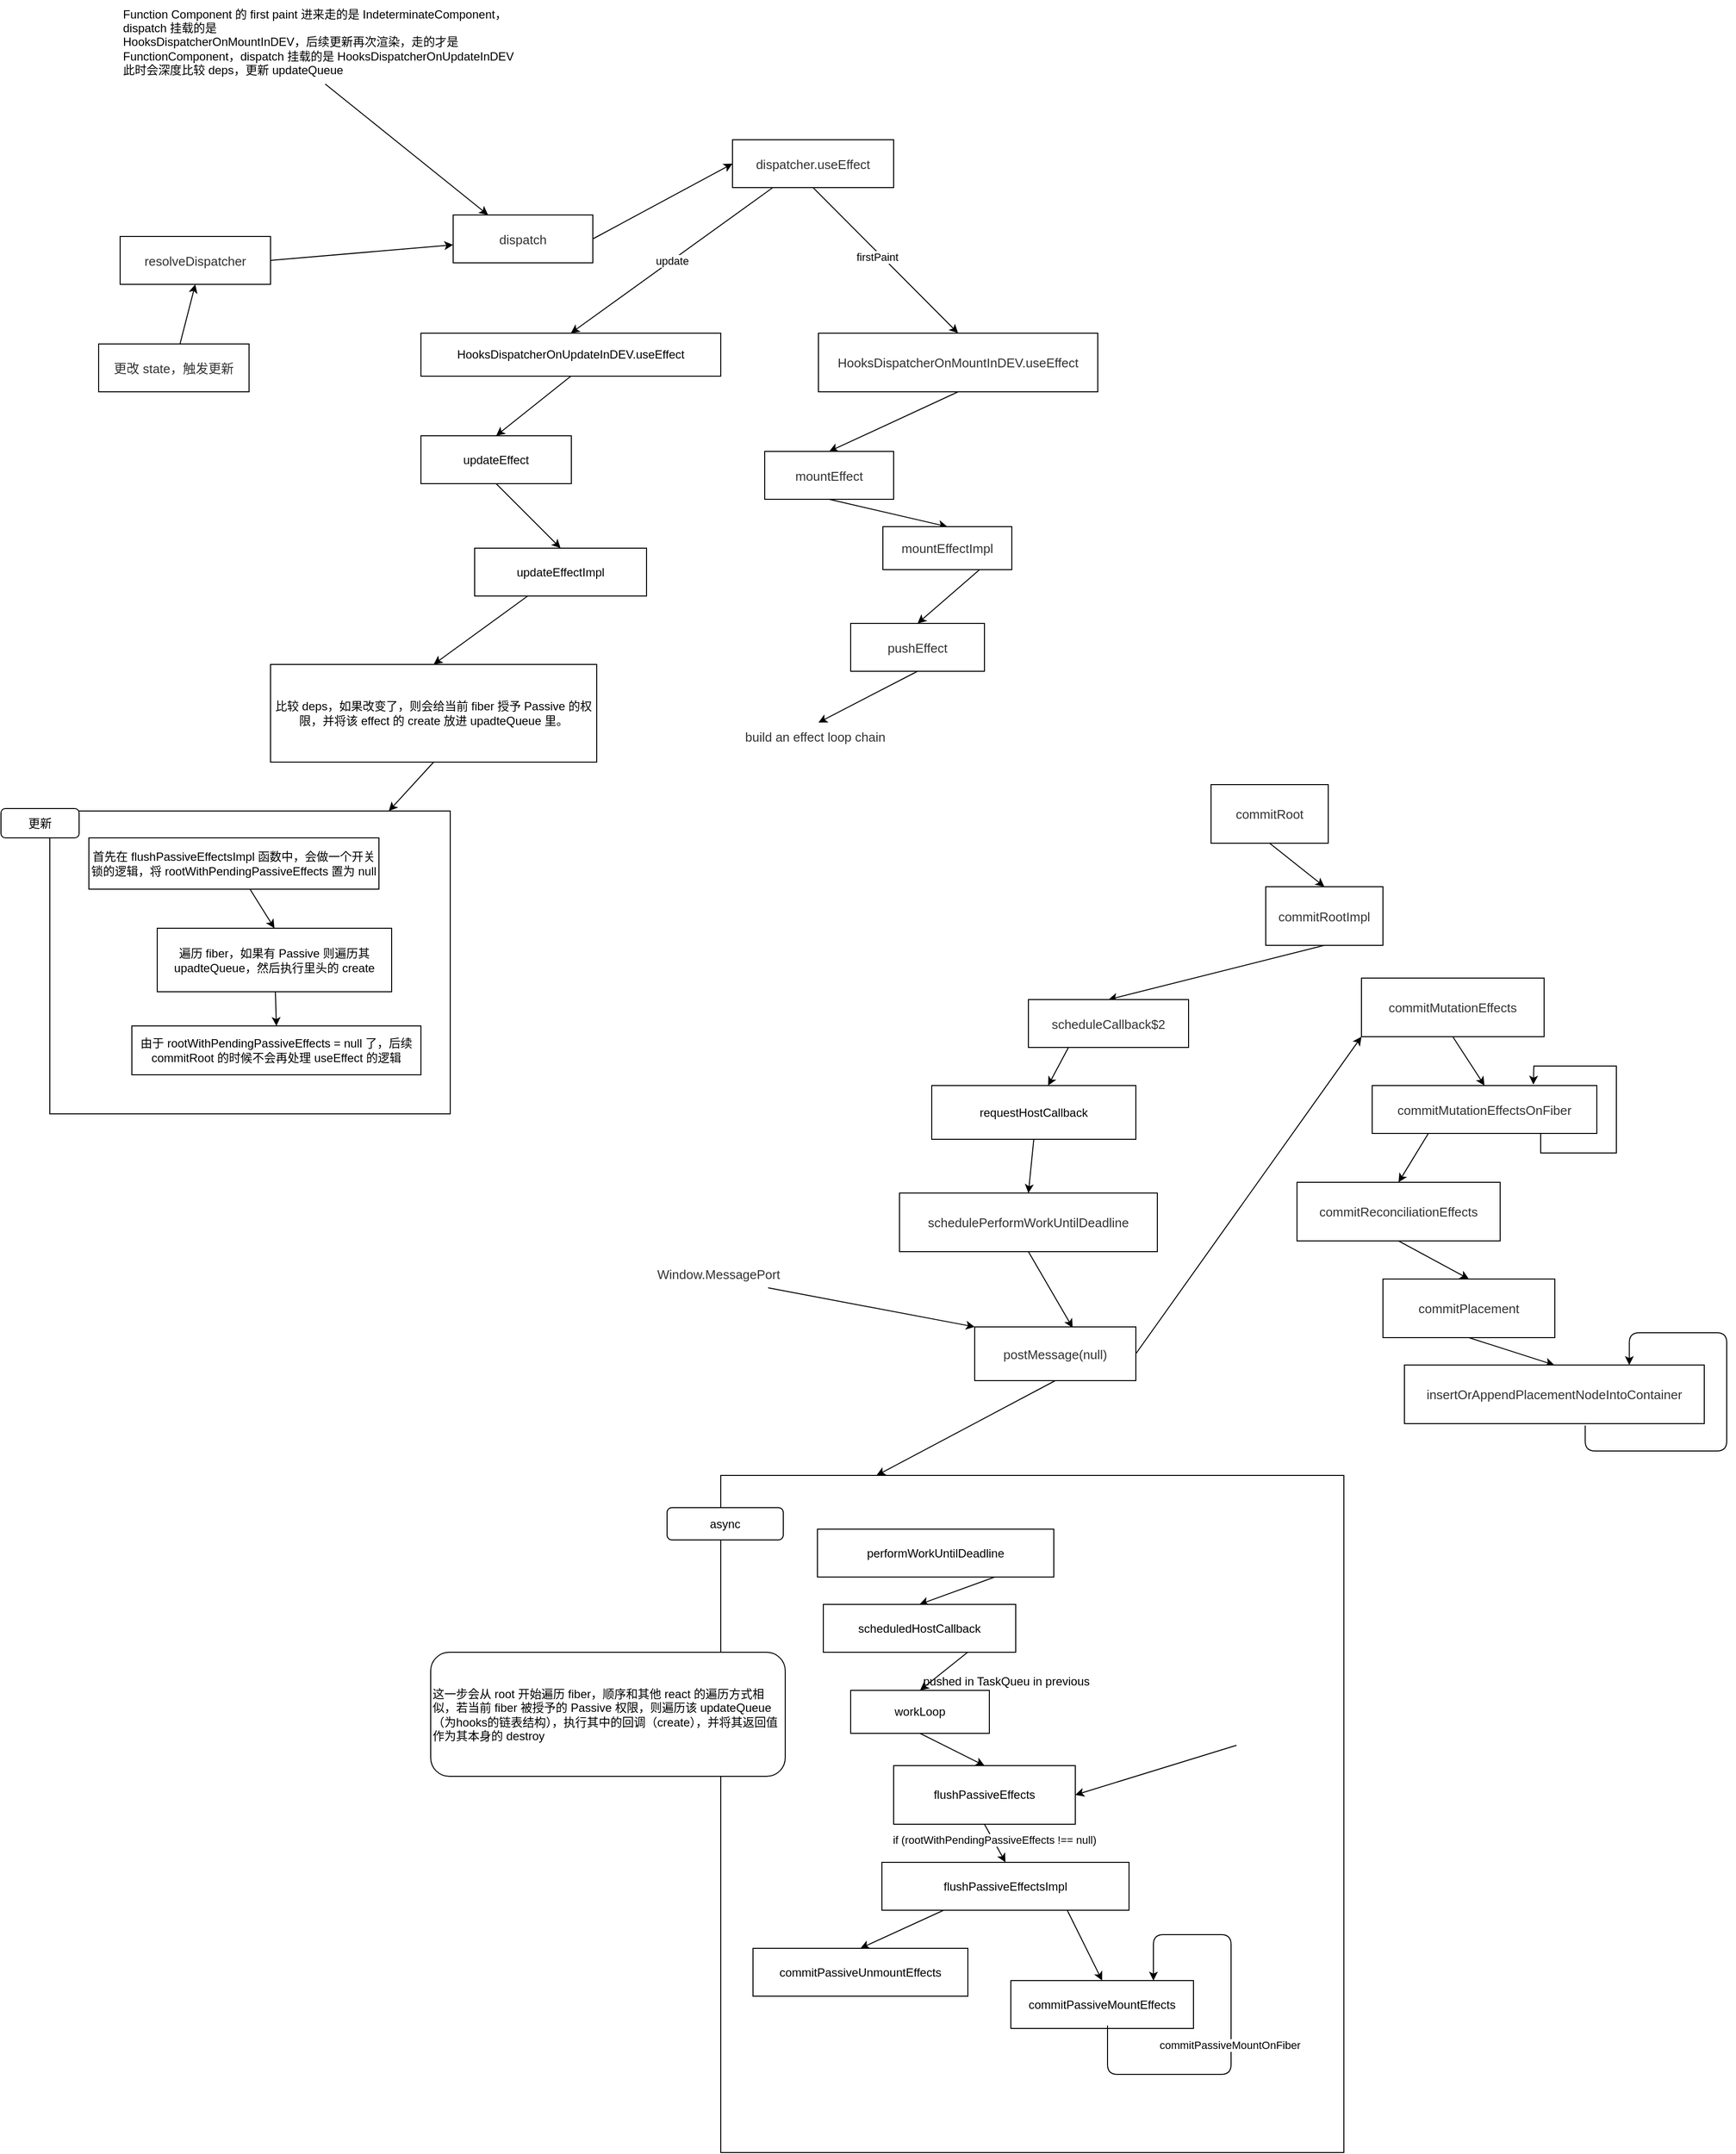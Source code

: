 <mxfile version="20.2.7" type="github">
  <diagram id="Q1O8JX786RVMudkXH0Y0" name="第 1 页">
    <mxGraphModel dx="2377" dy="1377" grid="1" gridSize="10" guides="1" tooltips="1" connect="1" arrows="1" fold="1" page="1" pageScale="1" pageWidth="827" pageHeight="1169" math="0" shadow="0">
      <root>
        <mxCell id="0" />
        <mxCell id="1" parent="0" />
        <mxCell id="-dKRlnVZoFf6JH3C2UQ4-1" value="" style="rounded=0;whiteSpace=wrap;html=1;" parent="1" vertex="1">
          <mxGeometry x="957" y="2010" width="638" height="693" as="geometry" />
        </mxCell>
        <mxCell id="-dKRlnVZoFf6JH3C2UQ4-2" style="rounded=0;orthogonalLoop=1;jettySize=auto;html=1;exitX=1;exitY=0.5;exitDx=0;exitDy=0;" parent="1" source="-dKRlnVZoFf6JH3C2UQ4-3" target="-dKRlnVZoFf6JH3C2UQ4-5" edge="1">
          <mxGeometry relative="1" as="geometry" />
        </mxCell>
        <mxCell id="-dKRlnVZoFf6JH3C2UQ4-3" value="&lt;span style=&quot;color: rgb(50 , 50 , 50) ; font-size: 13px ; background-color: rgba(255 , 255 , 255 , 0.01)&quot;&gt;resolveDispatcher&lt;/span&gt;" style="rounded=0;whiteSpace=wrap;html=1;" parent="1" vertex="1">
          <mxGeometry x="342" y="742" width="154" height="49" as="geometry" />
        </mxCell>
        <mxCell id="-dKRlnVZoFf6JH3C2UQ4-4" style="edgeStyle=none;rounded=0;orthogonalLoop=1;jettySize=auto;html=1;exitX=1;exitY=0.5;exitDx=0;exitDy=0;entryX=0;entryY=0.5;entryDx=0;entryDy=0;" parent="1" source="-dKRlnVZoFf6JH3C2UQ4-5" target="-dKRlnVZoFf6JH3C2UQ4-9" edge="1">
          <mxGeometry relative="1" as="geometry" />
        </mxCell>
        <mxCell id="-dKRlnVZoFf6JH3C2UQ4-5" value="&lt;span style=&quot;color: rgb(50 , 50 , 50) ; font-size: 13px ; background-color: rgba(255 , 255 , 255 , 0.01)&quot;&gt;dispatch&lt;/span&gt;" style="rounded=0;whiteSpace=wrap;html=1;" parent="1" vertex="1">
          <mxGeometry x="683" y="720" width="143" height="49" as="geometry" />
        </mxCell>
        <mxCell id="-dKRlnVZoFf6JH3C2UQ4-6" style="edgeStyle=none;rounded=0;orthogonalLoop=1;jettySize=auto;html=1;exitX=0.5;exitY=1;exitDx=0;exitDy=0;entryX=0.5;entryY=0;entryDx=0;entryDy=0;" parent="1" source="-dKRlnVZoFf6JH3C2UQ4-9" target="-dKRlnVZoFf6JH3C2UQ4-11" edge="1">
          <mxGeometry relative="1" as="geometry" />
        </mxCell>
        <mxCell id="-dKRlnVZoFf6JH3C2UQ4-7" value="firstPaint" style="edgeLabel;html=1;align=center;verticalAlign=middle;resizable=0;points=[];" parent="-dKRlnVZoFf6JH3C2UQ4-6" vertex="1" connectable="0">
          <mxGeometry x="-0.089" y="-4" relative="1" as="geometry">
            <mxPoint as="offset" />
          </mxGeometry>
        </mxCell>
        <mxCell id="-dKRlnVZoFf6JH3C2UQ4-8" value="update" style="edgeStyle=none;rounded=0;orthogonalLoop=1;jettySize=auto;html=1;exitX=0.25;exitY=1;exitDx=0;exitDy=0;entryX=0.5;entryY=0;entryDx=0;entryDy=0;" parent="1" source="-dKRlnVZoFf6JH3C2UQ4-9" target="-dKRlnVZoFf6JH3C2UQ4-66" edge="1">
          <mxGeometry relative="1" as="geometry" />
        </mxCell>
        <mxCell id="-dKRlnVZoFf6JH3C2UQ4-9" value="&lt;span style=&quot;color: rgb(50 , 50 , 50) ; font-size: 13px ; background-color: rgba(255 , 255 , 255 , 0.01)&quot;&gt;dispatcher.useEffect&lt;/span&gt;" style="rounded=0;whiteSpace=wrap;html=1;" parent="1" vertex="1">
          <mxGeometry x="969" y="643" width="165" height="49" as="geometry" />
        </mxCell>
        <mxCell id="-dKRlnVZoFf6JH3C2UQ4-10" style="edgeStyle=none;rounded=0;orthogonalLoop=1;jettySize=auto;html=1;exitX=0.5;exitY=1;exitDx=0;exitDy=0;entryX=0.5;entryY=0;entryDx=0;entryDy=0;" parent="1" source="-dKRlnVZoFf6JH3C2UQ4-11" target="-dKRlnVZoFf6JH3C2UQ4-13" edge="1">
          <mxGeometry relative="1" as="geometry" />
        </mxCell>
        <mxCell id="-dKRlnVZoFf6JH3C2UQ4-11" value="&lt;span style=&quot;color: rgb(50 , 50 , 50) ; font-size: 13px ; background-color: rgba(255 , 255 , 255 , 0.01)&quot;&gt;HooksDispatcherOnMountInDEV.useEffect&lt;/span&gt;" style="rounded=0;whiteSpace=wrap;html=1;" parent="1" vertex="1">
          <mxGeometry x="1057" y="841" width="286" height="60" as="geometry" />
        </mxCell>
        <mxCell id="-dKRlnVZoFf6JH3C2UQ4-12" style="edgeStyle=none;rounded=0;orthogonalLoop=1;jettySize=auto;html=1;exitX=0.5;exitY=1;exitDx=0;exitDy=0;entryX=0.5;entryY=0;entryDx=0;entryDy=0;" parent="1" source="-dKRlnVZoFf6JH3C2UQ4-13" target="-dKRlnVZoFf6JH3C2UQ4-15" edge="1">
          <mxGeometry relative="1" as="geometry" />
        </mxCell>
        <mxCell id="-dKRlnVZoFf6JH3C2UQ4-13" value="&lt;span style=&quot;color: rgb(50 , 50 , 50) ; font-size: 13px ; background-color: rgba(255 , 255 , 255 , 0.01)&quot;&gt;mountEffect&lt;/span&gt;" style="rounded=0;whiteSpace=wrap;html=1;" parent="1" vertex="1">
          <mxGeometry x="1002" y="962" width="132" height="49" as="geometry" />
        </mxCell>
        <mxCell id="-dKRlnVZoFf6JH3C2UQ4-14" style="edgeStyle=none;rounded=0;orthogonalLoop=1;jettySize=auto;html=1;exitX=0.75;exitY=1;exitDx=0;exitDy=0;entryX=0.5;entryY=0;entryDx=0;entryDy=0;" parent="1" source="-dKRlnVZoFf6JH3C2UQ4-15" target="-dKRlnVZoFf6JH3C2UQ4-17" edge="1">
          <mxGeometry relative="1" as="geometry" />
        </mxCell>
        <mxCell id="-dKRlnVZoFf6JH3C2UQ4-15" value="&lt;span style=&quot;color: rgb(50 , 50 , 50) ; font-size: 13px ; background-color: rgba(255 , 255 , 255 , 0.01)&quot;&gt;mountEffectImpl&lt;/span&gt;" style="rounded=0;whiteSpace=wrap;html=1;" parent="1" vertex="1">
          <mxGeometry x="1123" y="1039" width="132" height="44" as="geometry" />
        </mxCell>
        <mxCell id="-dKRlnVZoFf6JH3C2UQ4-16" style="edgeStyle=none;rounded=0;orthogonalLoop=1;jettySize=auto;html=1;exitX=0.5;exitY=1;exitDx=0;exitDy=0;entryX=0.5;entryY=0;entryDx=0;entryDy=0;" parent="1" source="-dKRlnVZoFf6JH3C2UQ4-17" target="-dKRlnVZoFf6JH3C2UQ4-18" edge="1">
          <mxGeometry relative="1" as="geometry" />
        </mxCell>
        <mxCell id="-dKRlnVZoFf6JH3C2UQ4-17" value="&lt;span style=&quot;color: rgb(50 , 50 , 50) ; font-size: 13px ; background-color: rgba(255 , 255 , 255 , 0.01)&quot;&gt;pushEffect&lt;/span&gt;" style="rounded=0;whiteSpace=wrap;html=1;" parent="1" vertex="1">
          <mxGeometry x="1090" y="1138" width="137" height="49" as="geometry" />
        </mxCell>
        <mxCell id="-dKRlnVZoFf6JH3C2UQ4-18" value="&lt;span style=&quot;color: rgb(50 , 50 , 50) ; font-size: 13px ; font-style: normal ; font-weight: 400 ; letter-spacing: normal ; text-align: center ; text-indent: 0px ; text-transform: none ; word-spacing: 0px ; background-color: rgba(255 , 255 , 255 , 0.01) ; display: inline ; float: none&quot;&gt;build an effect loop chain&lt;/span&gt;" style="text;whiteSpace=wrap;html=1;" parent="1" vertex="1">
          <mxGeometry x="980" y="1239.5" width="154" height="33" as="geometry" />
        </mxCell>
        <mxCell id="-dKRlnVZoFf6JH3C2UQ4-19" style="edgeStyle=none;rounded=0;orthogonalLoop=1;jettySize=auto;html=1;exitX=0.5;exitY=1;exitDx=0;exitDy=0;entryX=0.5;entryY=0;entryDx=0;entryDy=0;" parent="1" source="-dKRlnVZoFf6JH3C2UQ4-20" target="-dKRlnVZoFf6JH3C2UQ4-22" edge="1">
          <mxGeometry relative="1" as="geometry" />
        </mxCell>
        <mxCell id="-dKRlnVZoFf6JH3C2UQ4-20" value="&lt;span style=&quot;color: rgb(50 , 50 , 50) ; font-size: 13px ; background-color: rgba(255 , 255 , 255 , 0.01)&quot;&gt;commitRoot&lt;/span&gt;" style="rounded=0;whiteSpace=wrap;html=1;" parent="1" vertex="1">
          <mxGeometry x="1459" y="1303" width="120" height="60" as="geometry" />
        </mxCell>
        <mxCell id="-dKRlnVZoFf6JH3C2UQ4-21" style="rounded=0;orthogonalLoop=1;jettySize=auto;html=1;exitX=0.5;exitY=1;exitDx=0;exitDy=0;entryX=0.5;entryY=0;entryDx=0;entryDy=0;" parent="1" source="-dKRlnVZoFf6JH3C2UQ4-22" target="-dKRlnVZoFf6JH3C2UQ4-35" edge="1">
          <mxGeometry relative="1" as="geometry" />
        </mxCell>
        <mxCell id="-dKRlnVZoFf6JH3C2UQ4-22" value="&lt;span style=&quot;color: rgb(50 , 50 , 50) ; font-size: 13px ; background-color: rgba(255 , 255 , 255 , 0.01)&quot;&gt;commitRootImpl&lt;/span&gt;" style="rounded=0;whiteSpace=wrap;html=1;" parent="1" vertex="1">
          <mxGeometry x="1515" y="1407.5" width="120" height="60" as="geometry" />
        </mxCell>
        <mxCell id="-dKRlnVZoFf6JH3C2UQ4-23" style="edgeStyle=none;rounded=0;orthogonalLoop=1;jettySize=auto;html=1;exitX=0.5;exitY=1;exitDx=0;exitDy=0;entryX=0.5;entryY=0;entryDx=0;entryDy=0;" parent="1" source="-dKRlnVZoFf6JH3C2UQ4-24" target="-dKRlnVZoFf6JH3C2UQ4-26" edge="1">
          <mxGeometry relative="1" as="geometry" />
        </mxCell>
        <mxCell id="-dKRlnVZoFf6JH3C2UQ4-24" value="&lt;span style=&quot;color: rgb(50 , 50 , 50) ; font-size: 13px ; background-color: rgba(255 , 255 , 255 , 0.01)&quot;&gt;commitMutationEffects&lt;/span&gt;" style="rounded=0;whiteSpace=wrap;html=1;" parent="1" vertex="1">
          <mxGeometry x="1613" y="1501" width="187" height="60" as="geometry" />
        </mxCell>
        <mxCell id="-dKRlnVZoFf6JH3C2UQ4-25" style="rounded=0;orthogonalLoop=1;jettySize=auto;html=1;exitX=0.25;exitY=1;exitDx=0;exitDy=0;entryX=0.5;entryY=0;entryDx=0;entryDy=0;" parent="1" source="-dKRlnVZoFf6JH3C2UQ4-26" target="-dKRlnVZoFf6JH3C2UQ4-29" edge="1">
          <mxGeometry relative="1" as="geometry" />
        </mxCell>
        <mxCell id="-dKRlnVZoFf6JH3C2UQ4-26" value="&lt;span style=&quot;color: rgb(50 , 50 , 50) ; font-size: 13px ; background-color: rgba(255 , 255 , 255 , 0.01)&quot;&gt;commitMutationEffectsOnFiber&lt;/span&gt;" style="rounded=0;whiteSpace=wrap;html=1;" parent="1" vertex="1">
          <mxGeometry x="1624" y="1611" width="230" height="49" as="geometry" />
        </mxCell>
        <mxCell id="-dKRlnVZoFf6JH3C2UQ4-27" style="edgeStyle=orthogonalEdgeStyle;rounded=0;orthogonalLoop=1;jettySize=auto;html=1;exitX=0.75;exitY=1;exitDx=0;exitDy=0;" parent="1" source="-dKRlnVZoFf6JH3C2UQ4-26" edge="1">
          <mxGeometry relative="1" as="geometry">
            <mxPoint x="1789" y="1610" as="targetPoint" />
          </mxGeometry>
        </mxCell>
        <mxCell id="-dKRlnVZoFf6JH3C2UQ4-28" style="edgeStyle=none;rounded=0;orthogonalLoop=1;jettySize=auto;html=1;exitX=0.5;exitY=1;exitDx=0;exitDy=0;entryX=0.5;entryY=0;entryDx=0;entryDy=0;" parent="1" source="-dKRlnVZoFf6JH3C2UQ4-29" target="-dKRlnVZoFf6JH3C2UQ4-31" edge="1">
          <mxGeometry relative="1" as="geometry" />
        </mxCell>
        <mxCell id="-dKRlnVZoFf6JH3C2UQ4-29" value="&lt;span style=&quot;color: rgb(50 , 50 , 50) ; font-size: 13px ; background-color: rgba(255 , 255 , 255 , 0.01)&quot;&gt;commitReconciliationEffects&lt;/span&gt;" style="rounded=0;whiteSpace=wrap;html=1;" parent="1" vertex="1">
          <mxGeometry x="1547" y="1710" width="208" height="60" as="geometry" />
        </mxCell>
        <mxCell id="-dKRlnVZoFf6JH3C2UQ4-30" style="edgeStyle=none;rounded=0;orthogonalLoop=1;jettySize=auto;html=1;exitX=0.5;exitY=1;exitDx=0;exitDy=0;entryX=0.5;entryY=0;entryDx=0;entryDy=0;" parent="1" source="-dKRlnVZoFf6JH3C2UQ4-31" target="-dKRlnVZoFf6JH3C2UQ4-32" edge="1">
          <mxGeometry relative="1" as="geometry" />
        </mxCell>
        <mxCell id="-dKRlnVZoFf6JH3C2UQ4-31" value="&lt;span style=&quot;color: rgb(50 , 50 , 50) ; font-size: 13px ; background-color: rgba(255 , 255 , 255 , 0.01)&quot;&gt;commitPlacement&lt;/span&gt;" style="rounded=0;whiteSpace=wrap;html=1;" parent="1" vertex="1">
          <mxGeometry x="1635" y="1809" width="176" height="60" as="geometry" />
        </mxCell>
        <mxCell id="-dKRlnVZoFf6JH3C2UQ4-32" value="&lt;span style=&quot;color: rgb(50 , 50 , 50) ; font-size: 13px ; background-color: rgba(255 , 255 , 255 , 0.01)&quot;&gt;insertOrAppendPlacementNodeIntoContainer&lt;/span&gt;" style="rounded=0;whiteSpace=wrap;html=1;" parent="1" vertex="1">
          <mxGeometry x="1657" y="1897" width="307" height="60" as="geometry" />
        </mxCell>
        <mxCell id="-dKRlnVZoFf6JH3C2UQ4-33" value="" style="endArrow=classic;html=1;edgeStyle=orthogonalEdgeStyle;exitX=0.603;exitY=1.033;exitDx=0;exitDy=0;exitPerimeter=0;entryX=0.75;entryY=0;entryDx=0;entryDy=0;" parent="1" source="-dKRlnVZoFf6JH3C2UQ4-32" target="-dKRlnVZoFf6JH3C2UQ4-32" edge="1">
          <mxGeometry width="50" height="50" relative="1" as="geometry">
            <mxPoint x="1833" y="2035" as="sourcePoint" />
            <mxPoint x="1877" y="1831" as="targetPoint" />
            <Array as="points">
              <mxPoint x="1842" y="1985" />
              <mxPoint x="1987" y="1985" />
              <mxPoint x="1987" y="1864" />
              <mxPoint x="1887" y="1864" />
            </Array>
          </mxGeometry>
        </mxCell>
        <mxCell id="-dKRlnVZoFf6JH3C2UQ4-34" style="rounded=0;orthogonalLoop=1;jettySize=auto;html=1;exitX=0.25;exitY=1;exitDx=0;exitDy=0;" parent="1" source="-dKRlnVZoFf6JH3C2UQ4-35" target="-dKRlnVZoFf6JH3C2UQ4-44" edge="1">
          <mxGeometry relative="1" as="geometry" />
        </mxCell>
        <mxCell id="-dKRlnVZoFf6JH3C2UQ4-35" value="&lt;span style=&quot;color: rgb(50 , 50 , 50) ; font-size: 13px ; background-color: rgba(255 , 255 , 255 , 0.01)&quot;&gt;scheduleCallback$2&lt;/span&gt;" style="rounded=0;whiteSpace=wrap;html=1;" parent="1" vertex="1">
          <mxGeometry x="1272" y="1523" width="164" height="49" as="geometry" />
        </mxCell>
        <mxCell id="-dKRlnVZoFf6JH3C2UQ4-36" style="edgeStyle=none;rounded=0;orthogonalLoop=1;jettySize=auto;html=1;exitX=0.5;exitY=1;exitDx=0;exitDy=0;entryX=0.608;entryY=0.017;entryDx=0;entryDy=0;entryPerimeter=0;" parent="1" source="-dKRlnVZoFf6JH3C2UQ4-37" target="-dKRlnVZoFf6JH3C2UQ4-40" edge="1">
          <mxGeometry relative="1" as="geometry" />
        </mxCell>
        <mxCell id="-dKRlnVZoFf6JH3C2UQ4-37" value="&lt;span style=&quot;color: rgb(50 , 50 , 50) ; font-size: 13px ; background-color: rgba(255 , 255 , 255 , 0.01)&quot;&gt;schedulePerformWorkUntilDeadline&lt;/span&gt;" style="rounded=0;whiteSpace=wrap;html=1;" parent="1" vertex="1">
          <mxGeometry x="1140" y="1721" width="264" height="60" as="geometry" />
        </mxCell>
        <mxCell id="-dKRlnVZoFf6JH3C2UQ4-38" style="edgeStyle=none;rounded=0;orthogonalLoop=1;jettySize=auto;html=1;exitX=0.5;exitY=1;exitDx=0;exitDy=0;entryX=0.25;entryY=0;entryDx=0;entryDy=0;" parent="1" source="-dKRlnVZoFf6JH3C2UQ4-40" target="-dKRlnVZoFf6JH3C2UQ4-1" edge="1">
          <mxGeometry relative="1" as="geometry">
            <mxPoint x="859" y="1974" as="targetPoint" />
          </mxGeometry>
        </mxCell>
        <mxCell id="-dKRlnVZoFf6JH3C2UQ4-39" style="edgeStyle=none;rounded=0;orthogonalLoop=1;jettySize=auto;html=1;exitX=1;exitY=0.5;exitDx=0;exitDy=0;entryX=0;entryY=1;entryDx=0;entryDy=0;" parent="1" source="-dKRlnVZoFf6JH3C2UQ4-40" target="-dKRlnVZoFf6JH3C2UQ4-24" edge="1">
          <mxGeometry relative="1" as="geometry" />
        </mxCell>
        <mxCell id="-dKRlnVZoFf6JH3C2UQ4-40" value="&lt;span style=&quot;color: rgb(50 , 50 , 50) ; font-size: 13px ; background-color: rgba(255 , 255 , 255 , 0.01)&quot;&gt;postMessage(null)&lt;/span&gt;" style="rounded=0;whiteSpace=wrap;html=1;" parent="1" vertex="1">
          <mxGeometry x="1217" y="1858" width="165" height="55" as="geometry" />
        </mxCell>
        <mxCell id="-dKRlnVZoFf6JH3C2UQ4-41" style="edgeStyle=none;rounded=0;orthogonalLoop=1;jettySize=auto;html=1;exitX=0.75;exitY=1;exitDx=0;exitDy=0;entryX=0;entryY=0;entryDx=0;entryDy=0;" parent="1" source="-dKRlnVZoFf6JH3C2UQ4-42" target="-dKRlnVZoFf6JH3C2UQ4-40" edge="1">
          <mxGeometry relative="1" as="geometry" />
        </mxCell>
        <mxCell id="-dKRlnVZoFf6JH3C2UQ4-42" value="&lt;meta charset=&quot;utf-8&quot;&gt;&lt;span style=&quot;color: rgb(50, 50, 50); font-size: 13px; font-style: normal; font-weight: 400; letter-spacing: normal; text-align: center; text-indent: 0px; text-transform: none; word-spacing: 0px; background-color: rgba(255, 255, 255, 0.01); display: inline; float: none;&quot;&gt;Window.MessagePort&lt;/span&gt;" style="text;whiteSpace=wrap;html=1;" parent="1" vertex="1">
          <mxGeometry x="890" y="1790" width="154" height="28" as="geometry" />
        </mxCell>
        <mxCell id="-dKRlnVZoFf6JH3C2UQ4-43" style="edgeStyle=none;rounded=0;orthogonalLoop=1;jettySize=auto;html=1;exitX=0.5;exitY=1;exitDx=0;exitDy=0;entryX=0.5;entryY=0;entryDx=0;entryDy=0;" parent="1" source="-dKRlnVZoFf6JH3C2UQ4-44" target="-dKRlnVZoFf6JH3C2UQ4-37" edge="1">
          <mxGeometry relative="1" as="geometry" />
        </mxCell>
        <mxCell id="-dKRlnVZoFf6JH3C2UQ4-44" value="requestHostCallback" style="rounded=0;whiteSpace=wrap;html=1;" parent="1" vertex="1">
          <mxGeometry x="1173" y="1611" width="209" height="55" as="geometry" />
        </mxCell>
        <mxCell id="-dKRlnVZoFf6JH3C2UQ4-45" style="edgeStyle=none;rounded=0;orthogonalLoop=1;jettySize=auto;html=1;exitX=0.75;exitY=1;exitDx=0;exitDy=0;entryX=0.5;entryY=0;entryDx=0;entryDy=0;" parent="1" source="-dKRlnVZoFf6JH3C2UQ4-46" target="-dKRlnVZoFf6JH3C2UQ4-49" edge="1">
          <mxGeometry relative="1" as="geometry" />
        </mxCell>
        <mxCell id="-dKRlnVZoFf6JH3C2UQ4-46" value="performWorkUntilDeadline" style="rounded=0;whiteSpace=wrap;html=1;" parent="1" vertex="1">
          <mxGeometry x="1056" y="2065" width="242" height="49" as="geometry" />
        </mxCell>
        <mxCell id="-dKRlnVZoFf6JH3C2UQ4-47" value="async" style="rounded=1;whiteSpace=wrap;html=1;" parent="1" vertex="1">
          <mxGeometry x="902" y="2043" width="119" height="33" as="geometry" />
        </mxCell>
        <mxCell id="-dKRlnVZoFf6JH3C2UQ4-48" style="edgeStyle=none;rounded=0;orthogonalLoop=1;jettySize=auto;html=1;exitX=0.75;exitY=1;exitDx=0;exitDy=0;entryX=0.5;entryY=0;entryDx=0;entryDy=0;" parent="1" source="-dKRlnVZoFf6JH3C2UQ4-49" target="-dKRlnVZoFf6JH3C2UQ4-51" edge="1">
          <mxGeometry relative="1" as="geometry" />
        </mxCell>
        <mxCell id="-dKRlnVZoFf6JH3C2UQ4-49" value="scheduledHostCallback" style="rounded=0;whiteSpace=wrap;html=1;" parent="1" vertex="1">
          <mxGeometry x="1062" y="2142" width="197" height="49" as="geometry" />
        </mxCell>
        <mxCell id="-dKRlnVZoFf6JH3C2UQ4-50" style="edgeStyle=none;rounded=0;orthogonalLoop=1;jettySize=auto;html=1;exitX=0.5;exitY=1;exitDx=0;exitDy=0;entryX=0.5;entryY=0;entryDx=0;entryDy=0;" parent="1" source="-dKRlnVZoFf6JH3C2UQ4-51" target="-dKRlnVZoFf6JH3C2UQ4-53" edge="1">
          <mxGeometry relative="1" as="geometry" />
        </mxCell>
        <mxCell id="-dKRlnVZoFf6JH3C2UQ4-51" value="workLoop" style="rounded=0;whiteSpace=wrap;html=1;" parent="1" vertex="1">
          <mxGeometry x="1090" y="2230" width="142" height="44" as="geometry" />
        </mxCell>
        <mxCell id="-dKRlnVZoFf6JH3C2UQ4-52" style="edgeStyle=none;rounded=0;orthogonalLoop=1;jettySize=auto;html=1;exitX=0.5;exitY=1;exitDx=0;exitDy=0;entryX=0.5;entryY=0;entryDx=0;entryDy=0;" parent="1" source="-dKRlnVZoFf6JH3C2UQ4-53" target="-dKRlnVZoFf6JH3C2UQ4-58" edge="1">
          <mxGeometry relative="1" as="geometry" />
        </mxCell>
        <mxCell id="zS6G1j2TNdugKzmZHnz_-1" value="if (rootWithPendingPassiveEffects !== null)" style="edgeLabel;html=1;align=center;verticalAlign=middle;resizable=0;points=[];" vertex="1" connectable="0" parent="-dKRlnVZoFf6JH3C2UQ4-52">
          <mxGeometry x="-0.154" y="1" relative="1" as="geometry">
            <mxPoint as="offset" />
          </mxGeometry>
        </mxCell>
        <mxCell id="-dKRlnVZoFf6JH3C2UQ4-53" value="flushPassiveEffects" style="rounded=0;whiteSpace=wrap;html=1;" parent="1" vertex="1">
          <mxGeometry x="1134" y="2307" width="186" height="60" as="geometry" />
        </mxCell>
        <mxCell id="-dKRlnVZoFf6JH3C2UQ4-54" style="edgeStyle=none;rounded=0;orthogonalLoop=1;jettySize=auto;html=1;exitX=0;exitY=0.75;exitDx=0;exitDy=0;entryX=1;entryY=0.5;entryDx=0;entryDy=0;" parent="1" target="-dKRlnVZoFf6JH3C2UQ4-53" edge="1">
          <mxGeometry relative="1" as="geometry">
            <mxPoint x="1485.0" y="2286.25" as="sourcePoint" />
          </mxGeometry>
        </mxCell>
        <mxCell id="-dKRlnVZoFf6JH3C2UQ4-55" value="pushed in TaskQueu in previous" style="text;html=1;strokeColor=none;fillColor=none;align=center;verticalAlign=middle;whiteSpace=wrap;rounded=0;" parent="1" vertex="1">
          <mxGeometry x="1156" y="2205" width="187" height="31" as="geometry" />
        </mxCell>
        <mxCell id="-dKRlnVZoFf6JH3C2UQ4-56" style="edgeStyle=none;rounded=0;orthogonalLoop=1;jettySize=auto;html=1;exitX=0.25;exitY=1;exitDx=0;exitDy=0;entryX=0.5;entryY=0;entryDx=0;entryDy=0;" parent="1" source="-dKRlnVZoFf6JH3C2UQ4-58" target="-dKRlnVZoFf6JH3C2UQ4-59" edge="1">
          <mxGeometry relative="1" as="geometry" />
        </mxCell>
        <mxCell id="-dKRlnVZoFf6JH3C2UQ4-57" style="edgeStyle=none;rounded=0;orthogonalLoop=1;jettySize=auto;html=1;exitX=0.75;exitY=1;exitDx=0;exitDy=0;entryX=0.5;entryY=0;entryDx=0;entryDy=0;" parent="1" source="-dKRlnVZoFf6JH3C2UQ4-58" target="-dKRlnVZoFf6JH3C2UQ4-60" edge="1">
          <mxGeometry relative="1" as="geometry" />
        </mxCell>
        <mxCell id="-dKRlnVZoFf6JH3C2UQ4-58" value="flushPassiveEffectsImpl" style="rounded=0;whiteSpace=wrap;html=1;" parent="1" vertex="1">
          <mxGeometry x="1122" y="2406" width="253" height="49" as="geometry" />
        </mxCell>
        <mxCell id="-dKRlnVZoFf6JH3C2UQ4-59" value="commitPassiveUnmountEffects" style="rounded=0;whiteSpace=wrap;html=1;" parent="1" vertex="1">
          <mxGeometry x="990" y="2494" width="220" height="49" as="geometry" />
        </mxCell>
        <mxCell id="-dKRlnVZoFf6JH3C2UQ4-60" value="commitPassiveMountEffects" style="rounded=0;whiteSpace=wrap;html=1;" parent="1" vertex="1">
          <mxGeometry x="1254" y="2527" width="187" height="49" as="geometry" />
        </mxCell>
        <mxCell id="-dKRlnVZoFf6JH3C2UQ4-61" value="" style="endArrow=classic;html=1;edgeStyle=orthogonalEdgeStyle;exitX=0.5;exitY=1;exitDx=0;exitDy=0;" parent="1" edge="1">
          <mxGeometry width="50" height="50" relative="1" as="geometry">
            <mxPoint x="1353" y="2573" as="sourcePoint" />
            <mxPoint x="1400" y="2527" as="targetPoint" />
            <Array as="points">
              <mxPoint x="1353.5" y="2623" />
              <mxPoint x="1479.5" y="2623" />
              <mxPoint x="1479.5" y="2480" />
              <mxPoint x="1399.5" y="2480" />
            </Array>
          </mxGeometry>
        </mxCell>
        <mxCell id="-dKRlnVZoFf6JH3C2UQ4-62" value="commitPassiveMountOnFiber" style="edgeLabel;html=1;align=center;verticalAlign=middle;resizable=0;points=[];" parent="-dKRlnVZoFf6JH3C2UQ4-61" vertex="1" connectable="0">
          <mxGeometry x="-0.126" y="2" relative="1" as="geometry">
            <mxPoint y="-11.5" as="offset" />
          </mxGeometry>
        </mxCell>
        <mxCell id="-dKRlnVZoFf6JH3C2UQ4-63" value="" style="endArrow=classic;html=1;entryX=0.25;entryY=0;entryDx=0;entryDy=0;exitX=0.5;exitY=1;exitDx=0;exitDy=0;" parent="1" source="-dKRlnVZoFf6JH3C2UQ4-64" target="-dKRlnVZoFf6JH3C2UQ4-5" edge="1">
          <mxGeometry width="50" height="50" relative="1" as="geometry">
            <mxPoint x="529" y="572" as="sourcePoint" />
            <mxPoint x="579" y="522" as="targetPoint" />
          </mxGeometry>
        </mxCell>
        <mxCell id="-dKRlnVZoFf6JH3C2UQ4-64" value="&lt;div&gt;&lt;span&gt;Function Component 的 first paint 进来走的是&amp;nbsp;IndeterminateComponent，dispatch 挂载的是&amp;nbsp;&amp;nbsp;&lt;/span&gt;&lt;/div&gt;HooksDispatcherOnMountInDEV，后续更新再次渲染，走的才是FunctionComponent，dispatch 挂载的是&amp;nbsp;HooksDispatcherOnUpdateInDEV&lt;br&gt;此时会深度比较 deps，更新 updateQueue" style="text;html=1;strokeColor=none;fillColor=none;align=left;verticalAlign=middle;whiteSpace=wrap;rounded=0;" parent="1" vertex="1">
          <mxGeometry x="343" y="500" width="418" height="86" as="geometry" />
        </mxCell>
        <mxCell id="-dKRlnVZoFf6JH3C2UQ4-65" style="edgeStyle=none;rounded=0;orthogonalLoop=1;jettySize=auto;html=1;exitX=0.5;exitY=1;exitDx=0;exitDy=0;entryX=0.5;entryY=0;entryDx=0;entryDy=0;" parent="1" source="-dKRlnVZoFf6JH3C2UQ4-66" target="-dKRlnVZoFf6JH3C2UQ4-68" edge="1">
          <mxGeometry relative="1" as="geometry">
            <mxPoint x="716" y="951" as="targetPoint" />
          </mxGeometry>
        </mxCell>
        <mxCell id="-dKRlnVZoFf6JH3C2UQ4-66" value="HooksDispatcherOnUpdateInDEV.useEffect" style="rounded=0;whiteSpace=wrap;html=1;" parent="1" vertex="1">
          <mxGeometry x="650" y="841" width="307" height="44" as="geometry" />
        </mxCell>
        <mxCell id="-dKRlnVZoFf6JH3C2UQ4-67" style="edgeStyle=none;rounded=0;orthogonalLoop=1;jettySize=auto;html=1;exitX=0.5;exitY=1;exitDx=0;exitDy=0;entryX=0.5;entryY=0;entryDx=0;entryDy=0;" parent="1" source="-dKRlnVZoFf6JH3C2UQ4-68" target="-dKRlnVZoFf6JH3C2UQ4-70" edge="1">
          <mxGeometry relative="1" as="geometry" />
        </mxCell>
        <mxCell id="-dKRlnVZoFf6JH3C2UQ4-68" value="updateEffect" style="rounded=0;whiteSpace=wrap;html=1;" parent="1" vertex="1">
          <mxGeometry x="650" y="946" width="154" height="49" as="geometry" />
        </mxCell>
        <mxCell id="-dKRlnVZoFf6JH3C2UQ4-69" style="edgeStyle=none;rounded=0;orthogonalLoop=1;jettySize=auto;html=1;entryX=0.5;entryY=0;entryDx=0;entryDy=0;" parent="1" source="-dKRlnVZoFf6JH3C2UQ4-70" target="-dKRlnVZoFf6JH3C2UQ4-74" edge="1">
          <mxGeometry relative="1" as="geometry">
            <mxPoint x="705" y="1171" as="targetPoint" />
          </mxGeometry>
        </mxCell>
        <mxCell id="-dKRlnVZoFf6JH3C2UQ4-70" value="updateEffectImpl" style="rounded=0;whiteSpace=wrap;html=1;" parent="1" vertex="1">
          <mxGeometry x="705" y="1061" width="176" height="49" as="geometry" />
        </mxCell>
        <mxCell id="-dKRlnVZoFf6JH3C2UQ4-71" value="这一步会从 root 开始遍历 fiber，顺序和其他 react 的遍历方式相似，若当前 fiber 被授予的 Passive 权限，则遍历该 updateQueue（为hooks的链表结构），执行其中的回调（create），并将其返回值作为其本身的 destroy" style="rounded=1;whiteSpace=wrap;html=1;align=left;" parent="1" vertex="1">
          <mxGeometry x="660" y="2191" width="363" height="127" as="geometry" />
        </mxCell>
        <mxCell id="-dKRlnVZoFf6JH3C2UQ4-72" style="rounded=0;orthogonalLoop=1;jettySize=auto;html=1;entryX=0.5;entryY=1;entryDx=0;entryDy=0;" parent="1" source="-dKRlnVZoFf6JH3C2UQ4-73" target="-dKRlnVZoFf6JH3C2UQ4-3" edge="1">
          <mxGeometry relative="1" as="geometry" />
        </mxCell>
        <mxCell id="-dKRlnVZoFf6JH3C2UQ4-73" value="&lt;span style=&quot;color: rgb(50 , 50 , 50) ; font-size: 13px ; background-color: rgba(255 , 255 , 255 , 0.01)&quot;&gt;更改 state，触发更新&lt;/span&gt;" style="rounded=0;whiteSpace=wrap;html=1;" parent="1" vertex="1">
          <mxGeometry x="320" y="852" width="154" height="49" as="geometry" />
        </mxCell>
        <mxCell id="zS6G1j2TNdugKzmZHnz_-4" style="rounded=0;orthogonalLoop=1;jettySize=auto;html=1;exitX=0.5;exitY=1;exitDx=0;exitDy=0;" edge="1" parent="1" source="-dKRlnVZoFf6JH3C2UQ4-74" target="zS6G1j2TNdugKzmZHnz_-2">
          <mxGeometry relative="1" as="geometry" />
        </mxCell>
        <mxCell id="-dKRlnVZoFf6JH3C2UQ4-74" value="比较 deps，如果改变了，则会给当前 fiber 授予 Passive 的权限，并将该 effect 的 create 放进 upadteQueue 里。" style="rounded=0;whiteSpace=wrap;html=1;" parent="1" vertex="1">
          <mxGeometry x="496" y="1180" width="334" height="100" as="geometry" />
        </mxCell>
        <mxCell id="zS6G1j2TNdugKzmZHnz_-2" value="" style="rounded=0;whiteSpace=wrap;html=1;" vertex="1" parent="1">
          <mxGeometry x="270" y="1330" width="410" height="310" as="geometry" />
        </mxCell>
        <mxCell id="zS6G1j2TNdugKzmZHnz_-3" value="更新" style="rounded=1;whiteSpace=wrap;html=1;" vertex="1" parent="1">
          <mxGeometry x="220" y="1327.5" width="80" height="30" as="geometry" />
        </mxCell>
        <mxCell id="zS6G1j2TNdugKzmZHnz_-7" style="edgeStyle=none;rounded=0;orthogonalLoop=1;jettySize=auto;html=1;entryX=0.5;entryY=0;entryDx=0;entryDy=0;" edge="1" parent="1" source="zS6G1j2TNdugKzmZHnz_-5" target="zS6G1j2TNdugKzmZHnz_-6">
          <mxGeometry relative="1" as="geometry" />
        </mxCell>
        <mxCell id="zS6G1j2TNdugKzmZHnz_-5" value="首先在&amp;nbsp;flushPassiveEffectsImpl 函数中，会做一个开关锁的逻辑，将&amp;nbsp;rootWithPendingPassiveEffects 置为 null" style="rounded=0;whiteSpace=wrap;html=1;" vertex="1" parent="1">
          <mxGeometry x="310" y="1357.5" width="297" height="52.5" as="geometry" />
        </mxCell>
        <mxCell id="zS6G1j2TNdugKzmZHnz_-10" style="edgeStyle=none;rounded=0;orthogonalLoop=1;jettySize=auto;html=1;entryX=0.5;entryY=0;entryDx=0;entryDy=0;" edge="1" parent="1" source="zS6G1j2TNdugKzmZHnz_-6" target="zS6G1j2TNdugKzmZHnz_-8">
          <mxGeometry relative="1" as="geometry" />
        </mxCell>
        <mxCell id="zS6G1j2TNdugKzmZHnz_-6" value="遍历 fiber，如果有 Passive 则遍历其 upadteQueue，然后执行里头的 create" style="rounded=0;whiteSpace=wrap;html=1;" vertex="1" parent="1">
          <mxGeometry x="380" y="1450" width="240" height="65" as="geometry" />
        </mxCell>
        <mxCell id="zS6G1j2TNdugKzmZHnz_-8" value="由于 rootWithPendingPassiveEffects = null 了，后续 commitRoot 的时候不会再处理 useEffect 的逻辑" style="rounded=0;whiteSpace=wrap;html=1;" vertex="1" parent="1">
          <mxGeometry x="354" y="1550" width="296" height="50" as="geometry" />
        </mxCell>
      </root>
    </mxGraphModel>
  </diagram>
</mxfile>
